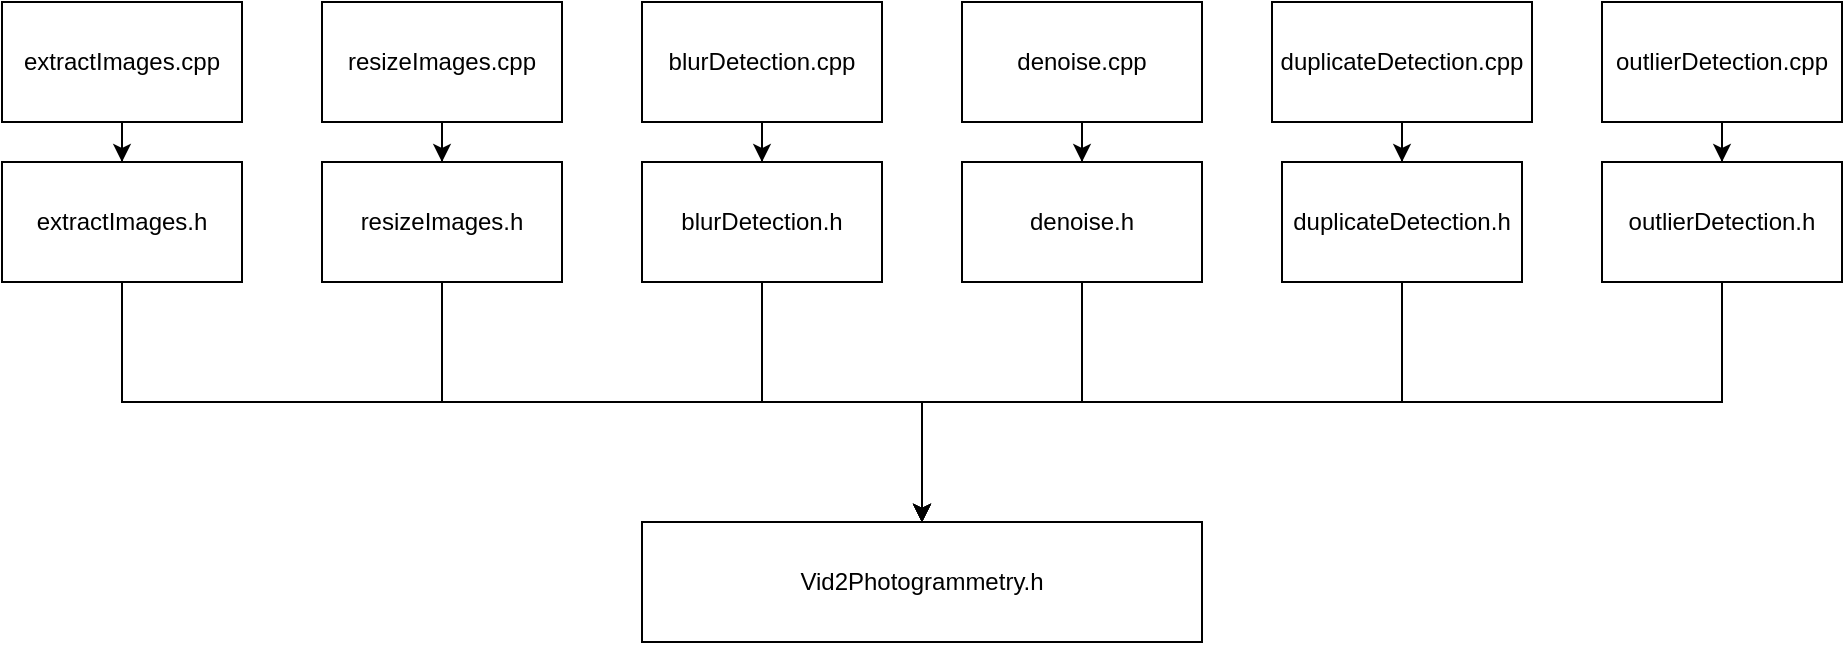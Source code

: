 <mxfile version="20.2.2" type="device"><diagram id="2m0dbKQjn0EFBDB7slDk" name="Page-1"><mxGraphModel dx="2062" dy="1082" grid="1" gridSize="10" guides="1" tooltips="1" connect="1" arrows="1" fold="1" page="1" pageScale="1" pageWidth="1600" pageHeight="900" math="0" shadow="0"><root><mxCell id="0"/><mxCell id="1" parent="0"/><mxCell id="Leo_mJvpKfFb_SplbnOW-1" value="Vid2Photogrammetry.h" style="rounded=0;whiteSpace=wrap;html=1;" parent="1" vertex="1"><mxGeometry x="660" y="560" width="280" height="60" as="geometry"/></mxCell><mxCell id="Leo_mJvpKfFb_SplbnOW-16" style="edgeStyle=orthogonalEdgeStyle;rounded=0;orthogonalLoop=1;jettySize=auto;html=1;" parent="1" source="Leo_mJvpKfFb_SplbnOW-2" target="Leo_mJvpKfFb_SplbnOW-1" edge="1"><mxGeometry relative="1" as="geometry"><Array as="points"><mxPoint x="560" y="500"/><mxPoint x="800" y="500"/></Array></mxGeometry></mxCell><mxCell id="Leo_mJvpKfFb_SplbnOW-2" value="resizeImages.h" style="rounded=0;whiteSpace=wrap;html=1;" parent="1" vertex="1"><mxGeometry x="500" y="380" width="120" height="60" as="geometry"/></mxCell><mxCell id="Leo_mJvpKfFb_SplbnOW-25" style="edgeStyle=orthogonalEdgeStyle;rounded=0;orthogonalLoop=1;jettySize=auto;html=1;" parent="1" source="Leo_mJvpKfFb_SplbnOW-3" target="Leo_mJvpKfFb_SplbnOW-2" edge="1"><mxGeometry relative="1" as="geometry"/></mxCell><mxCell id="Leo_mJvpKfFb_SplbnOW-3" value="resizeImages.cpp" style="rounded=0;whiteSpace=wrap;html=1;" parent="1" vertex="1"><mxGeometry x="500" y="300" width="120" height="60" as="geometry"/></mxCell><mxCell id="Leo_mJvpKfFb_SplbnOW-15" style="edgeStyle=orthogonalEdgeStyle;rounded=0;orthogonalLoop=1;jettySize=auto;html=1;entryX=0.5;entryY=0;entryDx=0;entryDy=0;" parent="1" source="Leo_mJvpKfFb_SplbnOW-4" target="Leo_mJvpKfFb_SplbnOW-1" edge="1"><mxGeometry relative="1" as="geometry"><Array as="points"><mxPoint x="400" y="500"/><mxPoint x="800" y="500"/></Array></mxGeometry></mxCell><mxCell id="Leo_mJvpKfFb_SplbnOW-4" value="extractImages.h" style="rounded=0;whiteSpace=wrap;html=1;" parent="1" vertex="1"><mxGeometry x="340" y="380" width="120" height="60" as="geometry"/></mxCell><mxCell id="Leo_mJvpKfFb_SplbnOW-26" style="edgeStyle=orthogonalEdgeStyle;rounded=0;orthogonalLoop=1;jettySize=auto;html=1;" parent="1" source="Leo_mJvpKfFb_SplbnOW-5" target="Leo_mJvpKfFb_SplbnOW-4" edge="1"><mxGeometry relative="1" as="geometry"/></mxCell><mxCell id="Leo_mJvpKfFb_SplbnOW-5" value="extractImages.cpp" style="rounded=0;whiteSpace=wrap;html=1;" parent="1" vertex="1"><mxGeometry x="340" y="300" width="120" height="60" as="geometry"/></mxCell><mxCell id="Leo_mJvpKfFb_SplbnOW-21" style="edgeStyle=orthogonalEdgeStyle;rounded=0;orthogonalLoop=1;jettySize=auto;html=1;" parent="1" source="Leo_mJvpKfFb_SplbnOW-6" target="Leo_mJvpKfFb_SplbnOW-7" edge="1"><mxGeometry relative="1" as="geometry"/></mxCell><mxCell id="Leo_mJvpKfFb_SplbnOW-6" value="blurDetection.cpp" style="rounded=0;whiteSpace=wrap;html=1;" parent="1" vertex="1"><mxGeometry x="660" y="300" width="120" height="60" as="geometry"/></mxCell><mxCell id="Leo_mJvpKfFb_SplbnOW-17" style="edgeStyle=orthogonalEdgeStyle;rounded=0;orthogonalLoop=1;jettySize=auto;html=1;" parent="1" source="Leo_mJvpKfFb_SplbnOW-7" target="Leo_mJvpKfFb_SplbnOW-1" edge="1"><mxGeometry relative="1" as="geometry"/></mxCell><mxCell id="Leo_mJvpKfFb_SplbnOW-7" value="blurDetection.h" style="rounded=0;whiteSpace=wrap;html=1;" parent="1" vertex="1"><mxGeometry x="660" y="380" width="120" height="60" as="geometry"/></mxCell><mxCell id="Leo_mJvpKfFb_SplbnOW-18" style="edgeStyle=orthogonalEdgeStyle;rounded=0;orthogonalLoop=1;jettySize=auto;html=1;" parent="1" source="Leo_mJvpKfFb_SplbnOW-8" target="Leo_mJvpKfFb_SplbnOW-1" edge="1"><mxGeometry relative="1" as="geometry"/></mxCell><mxCell id="Leo_mJvpKfFb_SplbnOW-8" value="denoise.h" style="rounded=0;whiteSpace=wrap;html=1;" parent="1" vertex="1"><mxGeometry x="820" y="380" width="120" height="60" as="geometry"/></mxCell><mxCell id="Leo_mJvpKfFb_SplbnOW-22" style="edgeStyle=orthogonalEdgeStyle;rounded=0;orthogonalLoop=1;jettySize=auto;html=1;" parent="1" source="Leo_mJvpKfFb_SplbnOW-9" target="Leo_mJvpKfFb_SplbnOW-8" edge="1"><mxGeometry relative="1" as="geometry"/></mxCell><mxCell id="Leo_mJvpKfFb_SplbnOW-9" value="denoise.cpp" style="rounded=0;whiteSpace=wrap;html=1;" parent="1" vertex="1"><mxGeometry x="820" y="300" width="120" height="60" as="geometry"/></mxCell><mxCell id="Leo_mJvpKfFb_SplbnOW-19" style="edgeStyle=orthogonalEdgeStyle;rounded=0;orthogonalLoop=1;jettySize=auto;html=1;" parent="1" source="Leo_mJvpKfFb_SplbnOW-11" target="Leo_mJvpKfFb_SplbnOW-1" edge="1"><mxGeometry relative="1" as="geometry"><Array as="points"><mxPoint x="1040" y="500"/><mxPoint x="800" y="500"/></Array></mxGeometry></mxCell><mxCell id="Leo_mJvpKfFb_SplbnOW-11" value="duplicateDetection.h" style="rounded=0;whiteSpace=wrap;html=1;" parent="1" vertex="1"><mxGeometry x="980" y="380" width="120" height="60" as="geometry"/></mxCell><mxCell id="Leo_mJvpKfFb_SplbnOW-23" style="edgeStyle=orthogonalEdgeStyle;rounded=0;orthogonalLoop=1;jettySize=auto;html=1;" parent="1" source="Leo_mJvpKfFb_SplbnOW-12" target="Leo_mJvpKfFb_SplbnOW-11" edge="1"><mxGeometry relative="1" as="geometry"/></mxCell><mxCell id="Leo_mJvpKfFb_SplbnOW-12" value="duplicateDetection.cpp" style="rounded=0;whiteSpace=wrap;html=1;" parent="1" vertex="1"><mxGeometry x="975" y="300" width="130" height="60" as="geometry"/></mxCell><mxCell id="Leo_mJvpKfFb_SplbnOW-20" style="edgeStyle=orthogonalEdgeStyle;rounded=0;orthogonalLoop=1;jettySize=auto;html=1;" parent="1" source="Leo_mJvpKfFb_SplbnOW-13" target="Leo_mJvpKfFb_SplbnOW-1" edge="1"><mxGeometry relative="1" as="geometry"><Array as="points"><mxPoint x="1200" y="500"/><mxPoint x="800" y="500"/></Array></mxGeometry></mxCell><mxCell id="Leo_mJvpKfFb_SplbnOW-13" value="outlierDetection.h" style="rounded=0;whiteSpace=wrap;html=1;" parent="1" vertex="1"><mxGeometry x="1140" y="380" width="120" height="60" as="geometry"/></mxCell><mxCell id="Leo_mJvpKfFb_SplbnOW-24" style="edgeStyle=orthogonalEdgeStyle;rounded=0;orthogonalLoop=1;jettySize=auto;html=1;" parent="1" source="Leo_mJvpKfFb_SplbnOW-14" target="Leo_mJvpKfFb_SplbnOW-13" edge="1"><mxGeometry relative="1" as="geometry"/></mxCell><mxCell id="Leo_mJvpKfFb_SplbnOW-14" value="outlierDetection.cpp" style="rounded=0;whiteSpace=wrap;html=1;" parent="1" vertex="1"><mxGeometry x="1140" y="300" width="120" height="60" as="geometry"/></mxCell></root></mxGraphModel></diagram></mxfile>